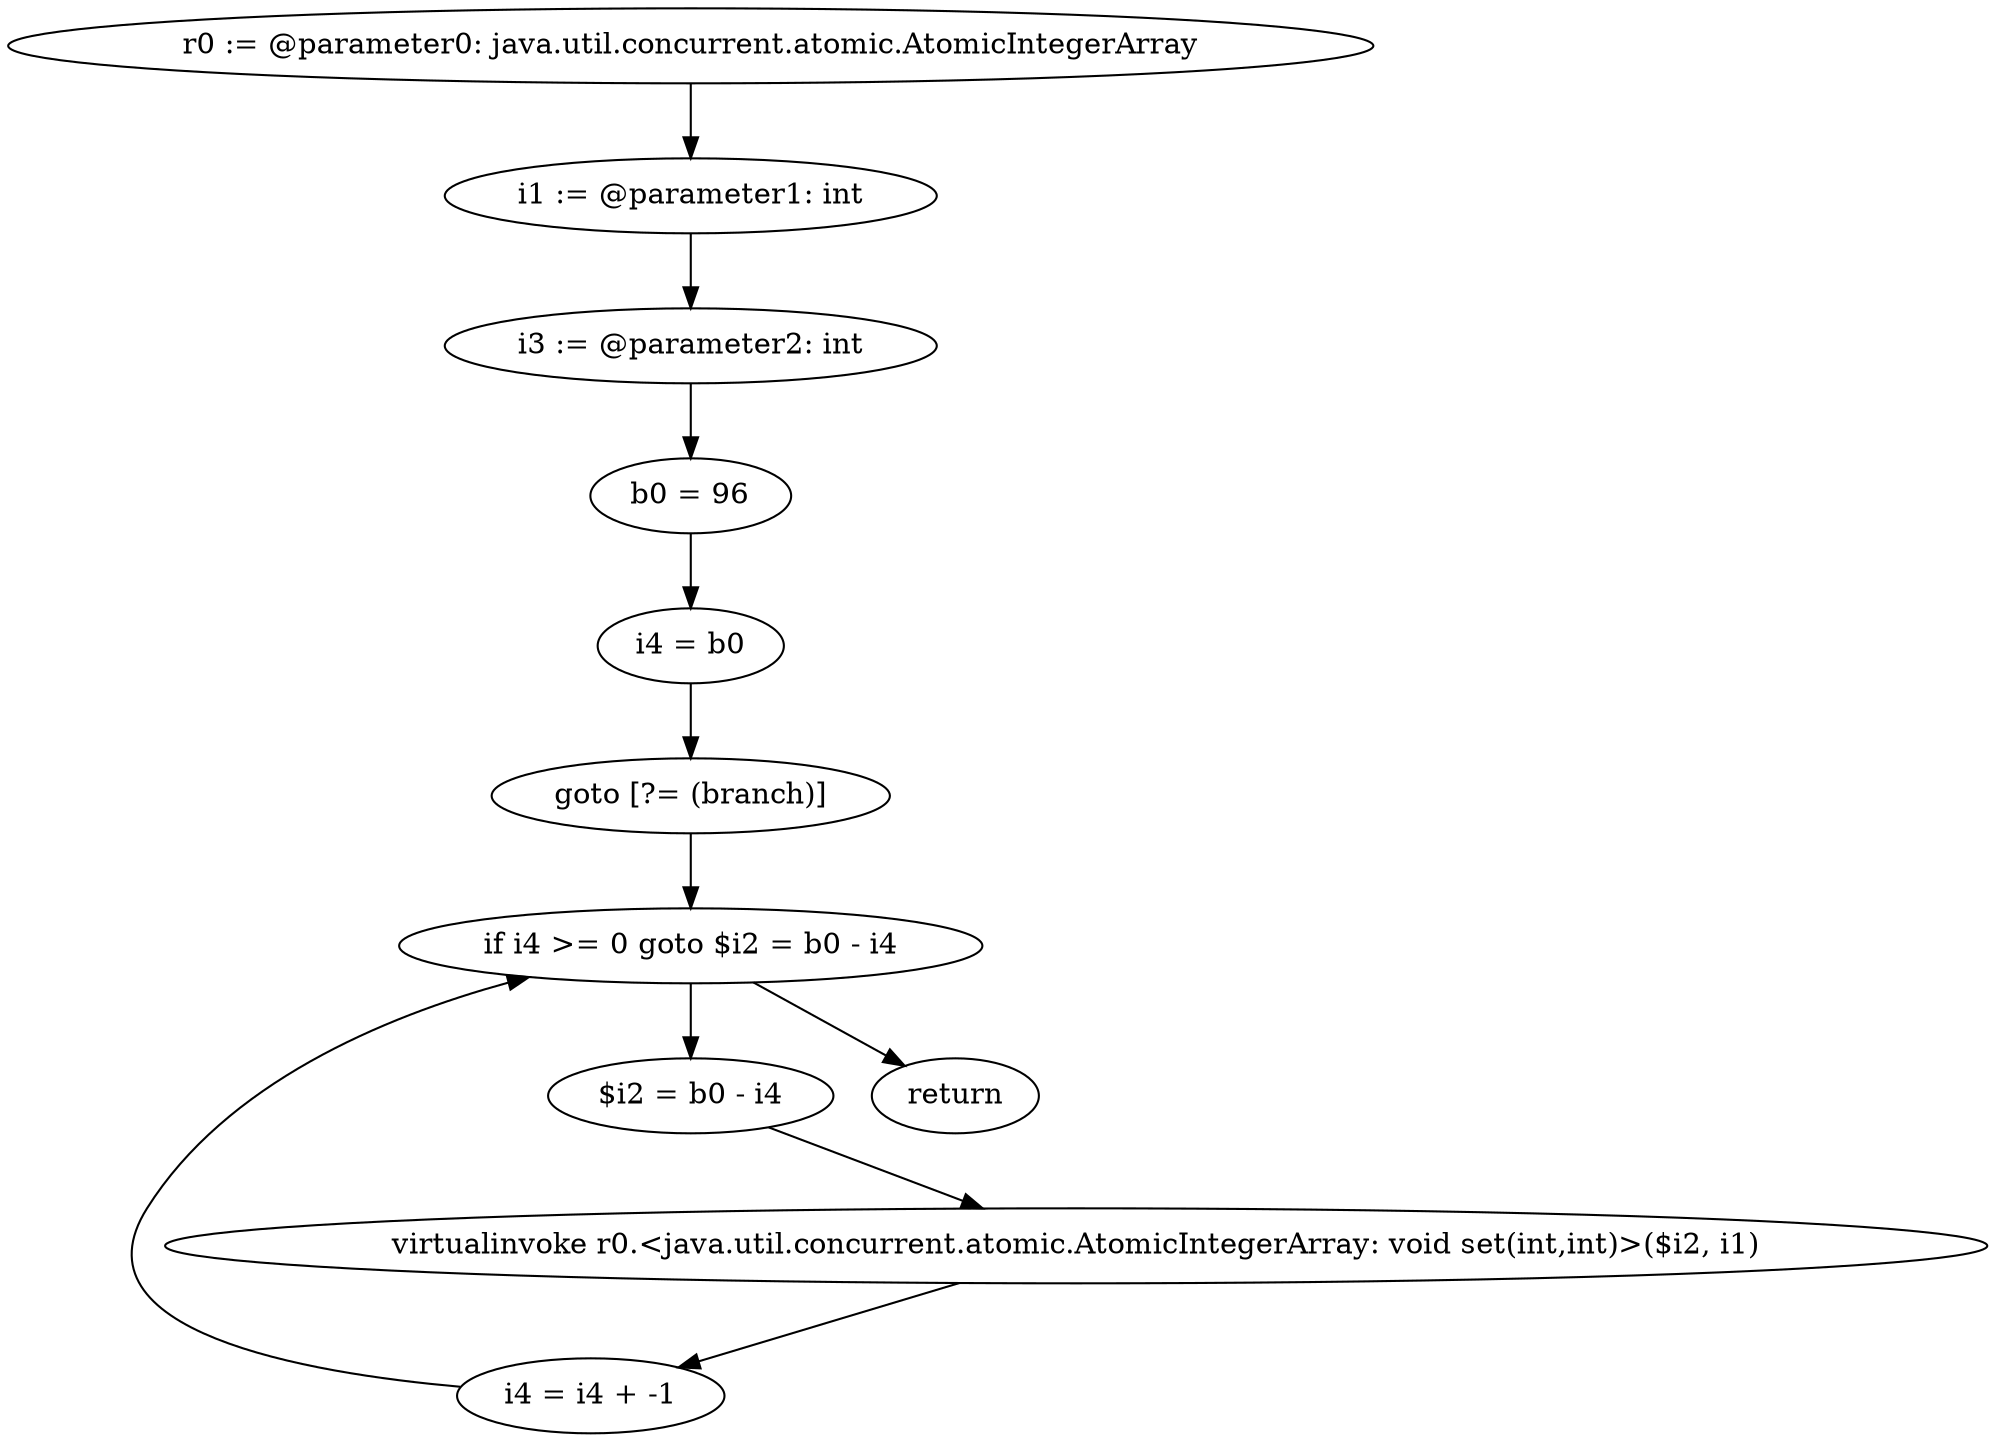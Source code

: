 digraph "unitGraph" {
    "r0 := @parameter0: java.util.concurrent.atomic.AtomicIntegerArray"
    "i1 := @parameter1: int"
    "i3 := @parameter2: int"
    "b0 = 96"
    "i4 = b0"
    "goto [?= (branch)]"
    "$i2 = b0 - i4"
    "virtualinvoke r0.<java.util.concurrent.atomic.AtomicIntegerArray: void set(int,int)>($i2, i1)"
    "i4 = i4 + -1"
    "if i4 >= 0 goto $i2 = b0 - i4"
    "return"
    "r0 := @parameter0: java.util.concurrent.atomic.AtomicIntegerArray"->"i1 := @parameter1: int";
    "i1 := @parameter1: int"->"i3 := @parameter2: int";
    "i3 := @parameter2: int"->"b0 = 96";
    "b0 = 96"->"i4 = b0";
    "i4 = b0"->"goto [?= (branch)]";
    "goto [?= (branch)]"->"if i4 >= 0 goto $i2 = b0 - i4";
    "$i2 = b0 - i4"->"virtualinvoke r0.<java.util.concurrent.atomic.AtomicIntegerArray: void set(int,int)>($i2, i1)";
    "virtualinvoke r0.<java.util.concurrent.atomic.AtomicIntegerArray: void set(int,int)>($i2, i1)"->"i4 = i4 + -1";
    "i4 = i4 + -1"->"if i4 >= 0 goto $i2 = b0 - i4";
    "if i4 >= 0 goto $i2 = b0 - i4"->"return";
    "if i4 >= 0 goto $i2 = b0 - i4"->"$i2 = b0 - i4";
}
